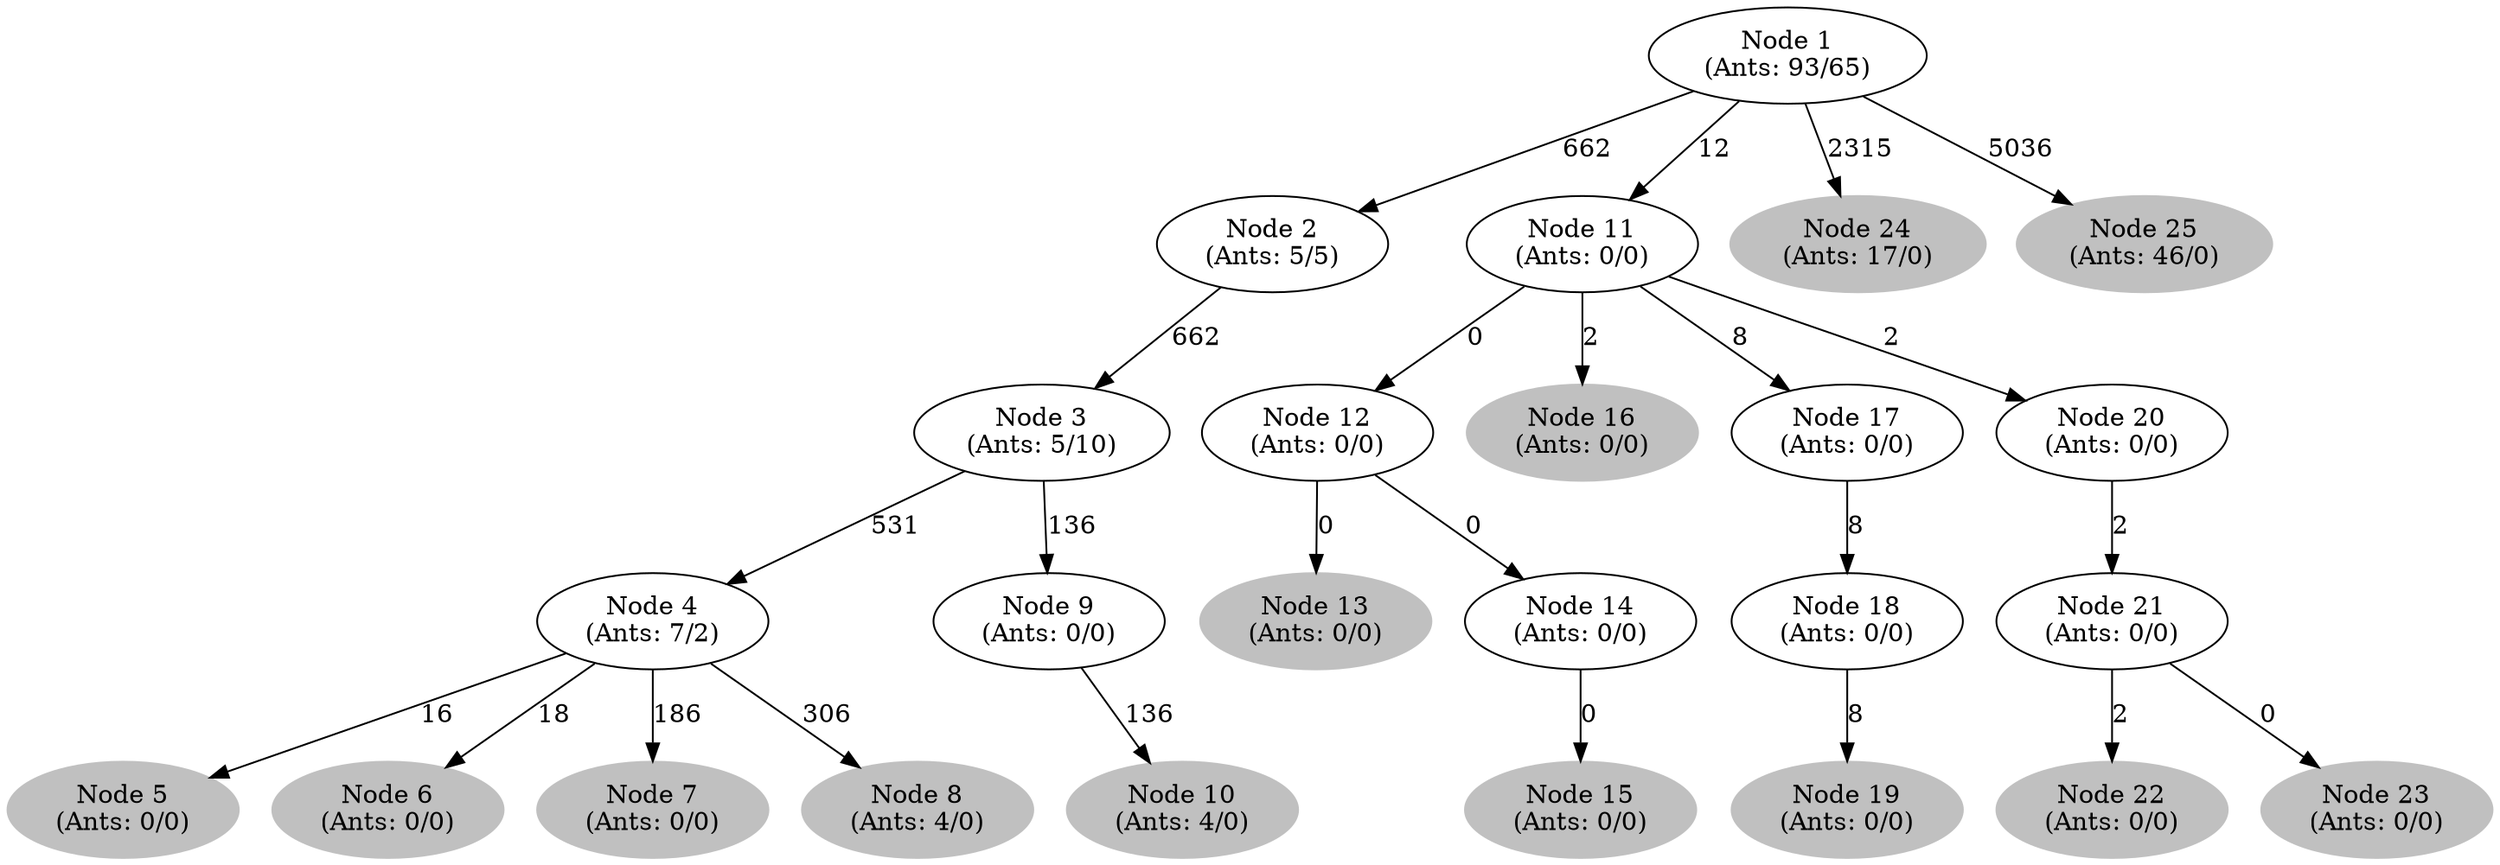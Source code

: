 digraph G {
	
	 "Node 1\n(Ants: 93/65)" -> "Node 2\n(Ants: 5/5)" [label=662];
	 "Node 2\n(Ants: 5/5)" -> "Node 3\n(Ants: 5/10)" [label=662];
	 "Node 3\n(Ants: 5/10)" -> "Node 4\n(Ants: 7/2)" [label=531];
	 "Node 5\n(Ants: 0/0)" [style=filled,color="gray"];
	"Node 4\n(Ants: 7/2)" -> "Node 5\n(Ants: 0/0)" [label=16];
	 "Node 6\n(Ants: 0/0)" [style=filled,color="gray"];
	"Node 4\n(Ants: 7/2)" -> "Node 6\n(Ants: 0/0)" [label=18];
	 "Node 7\n(Ants: 0/0)" [style=filled,color="gray"];
	"Node 4\n(Ants: 7/2)" -> "Node 7\n(Ants: 0/0)" [label=186];
	 "Node 8\n(Ants: 4/0)" [style=filled,color="gray"];
	"Node 4\n(Ants: 7/2)" -> "Node 8\n(Ants: 4/0)" [label=306];
	 "Node 3\n(Ants: 5/10)" -> "Node 9\n(Ants: 0/0)" [label=136];
	 "Node 10\n(Ants: 4/0)" [style=filled,color="gray"];
	"Node 9\n(Ants: 0/0)" -> "Node 10\n(Ants: 4/0)" [label=136];
	 "Node 1\n(Ants: 93/65)" -> "Node 11\n(Ants: 0/0)" [label=12];
	 "Node 11\n(Ants: 0/0)" -> "Node 12\n(Ants: 0/0)" [label=0];
	 "Node 13\n(Ants: 0/0)" [style=filled,color="gray"];
	"Node 12\n(Ants: 0/0)" -> "Node 13\n(Ants: 0/0)" [label=0];
	 "Node 12\n(Ants: 0/0)" -> "Node 14\n(Ants: 0/0)" [label=0];
	 "Node 15\n(Ants: 0/0)" [style=filled,color="gray"];
	"Node 14\n(Ants: 0/0)" -> "Node 15\n(Ants: 0/0)" [label=0];
	 "Node 16\n(Ants: 0/0)" [style=filled,color="gray"];
	"Node 11\n(Ants: 0/0)" -> "Node 16\n(Ants: 0/0)" [label=2];
	 "Node 11\n(Ants: 0/0)" -> "Node 17\n(Ants: 0/0)" [label=8];
	 "Node 17\n(Ants: 0/0)" -> "Node 18\n(Ants: 0/0)" [label=8];
	 "Node 19\n(Ants: 0/0)" [style=filled,color="gray"];
	"Node 18\n(Ants: 0/0)" -> "Node 19\n(Ants: 0/0)" [label=8];
	 "Node 11\n(Ants: 0/0)" -> "Node 20\n(Ants: 0/0)" [label=2];
	 "Node 20\n(Ants: 0/0)" -> "Node 21\n(Ants: 0/0)" [label=2];
	 "Node 22\n(Ants: 0/0)" [style=filled,color="gray"];
	"Node 21\n(Ants: 0/0)" -> "Node 22\n(Ants: 0/0)" [label=2];
	 "Node 23\n(Ants: 0/0)" [style=filled,color="gray"];
	"Node 21\n(Ants: 0/0)" -> "Node 23\n(Ants: 0/0)" [label=0];
	 "Node 24\n(Ants: 17/0)" [style=filled,color="gray"];
	"Node 1\n(Ants: 93/65)" -> "Node 24\n(Ants: 17/0)" [label=2315];
	 "Node 25\n(Ants: 46/0)" [style=filled,color="gray"];
	"Node 1\n(Ants: 93/65)" -> "Node 25\n(Ants: 46/0)" [label=5036];
	 
}
